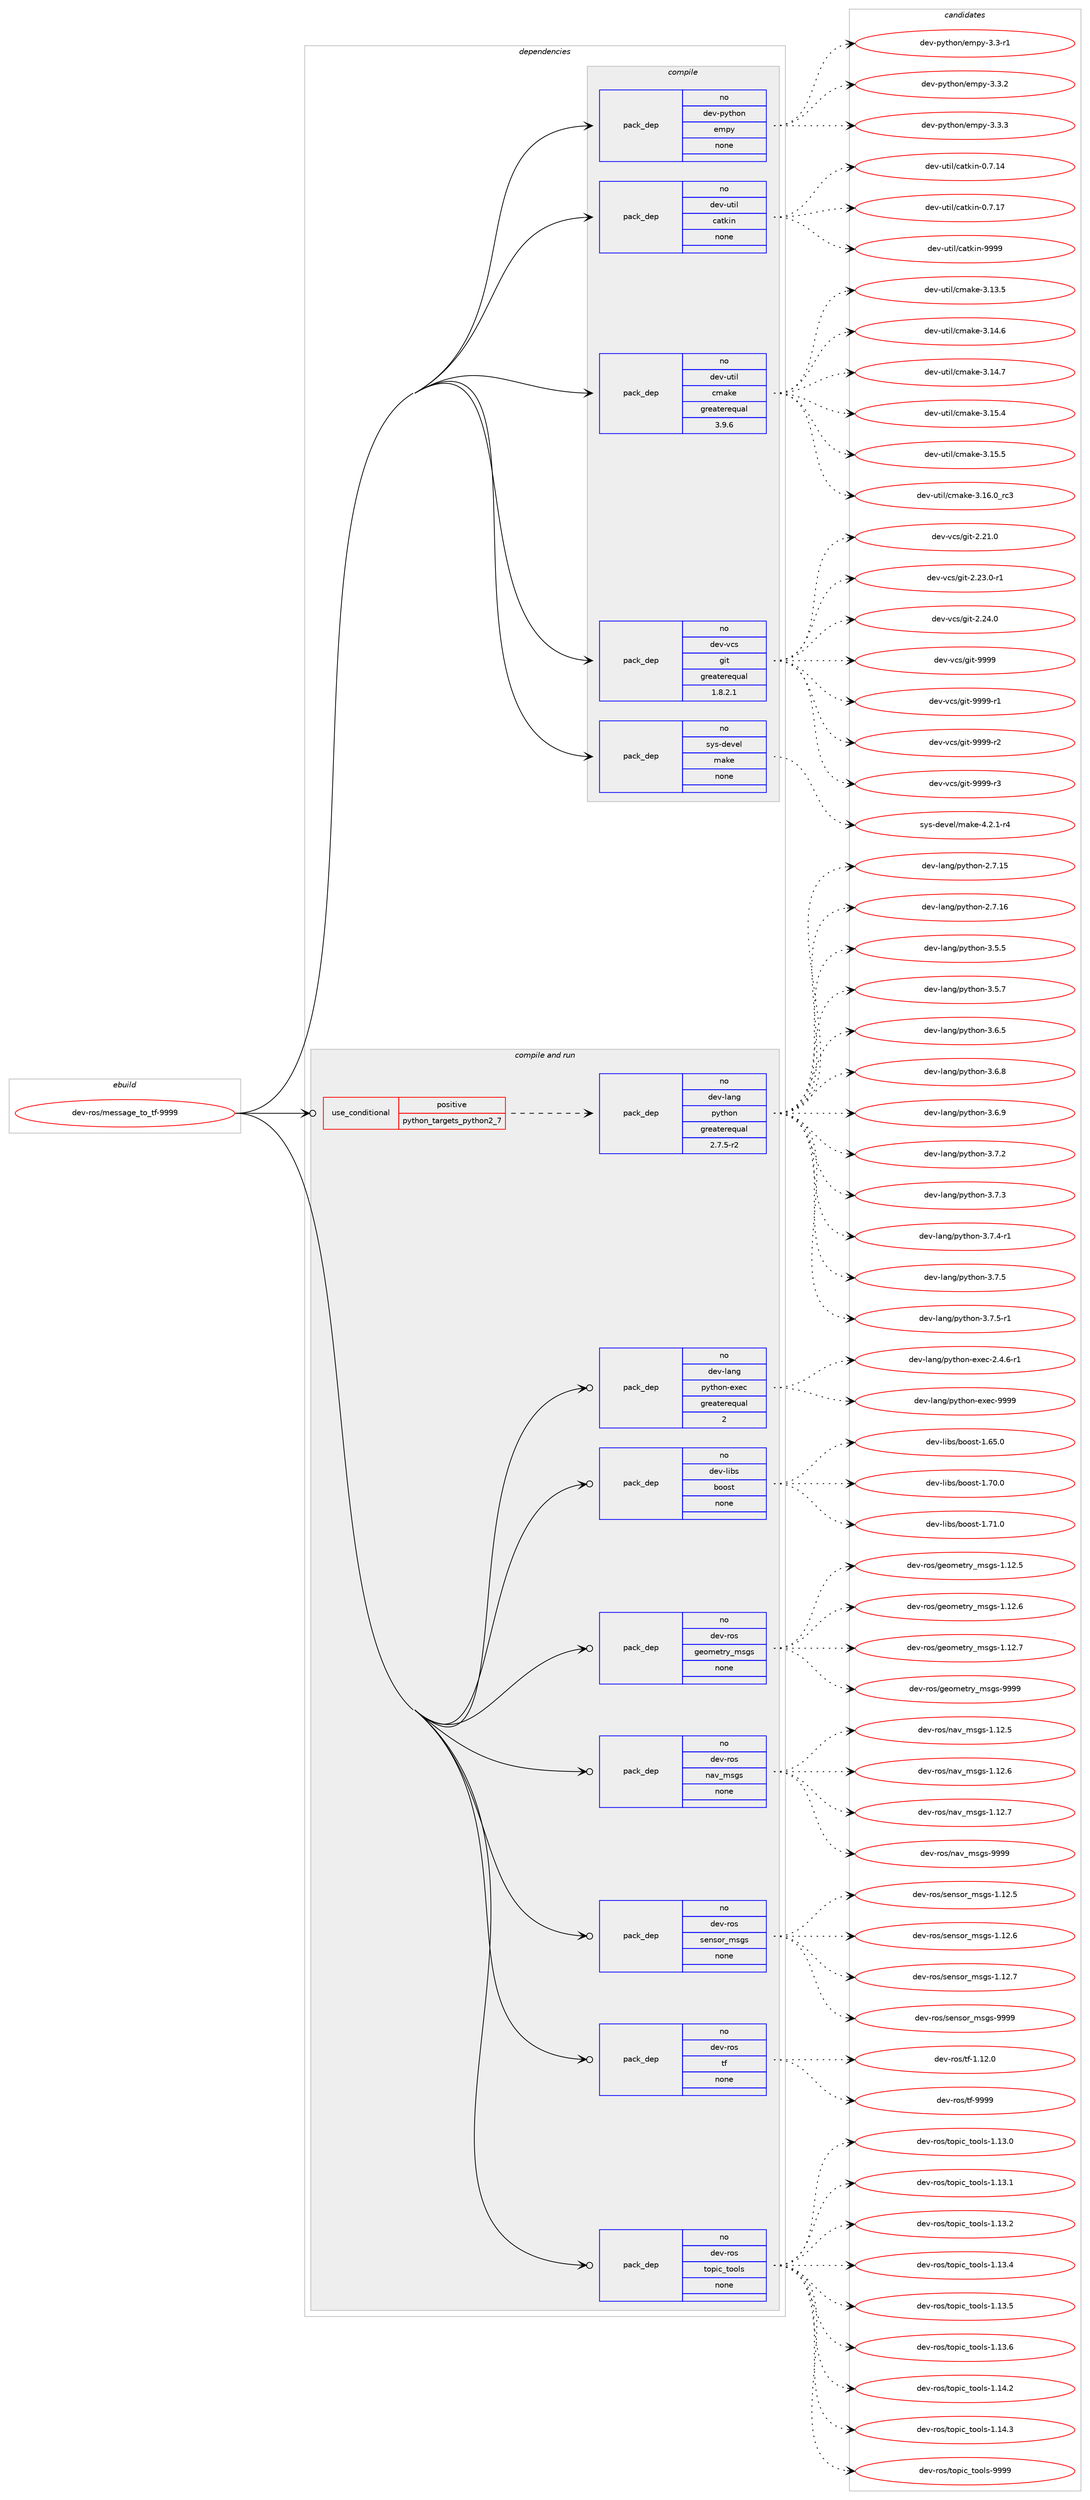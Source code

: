 digraph prolog {

# *************
# Graph options
# *************

newrank=true;
concentrate=true;
compound=true;
graph [rankdir=LR,fontname=Helvetica,fontsize=10,ranksep=1.5];#, ranksep=2.5, nodesep=0.2];
edge  [arrowhead=vee];
node  [fontname=Helvetica,fontsize=10];

# **********
# The ebuild
# **********

subgraph cluster_leftcol {
color=gray;
rank=same;
label=<<i>ebuild</i>>;
id [label="dev-ros/message_to_tf-9999", color=red, width=4, href="../dev-ros/message_to_tf-9999.svg"];
}

# ****************
# The dependencies
# ****************

subgraph cluster_midcol {
color=gray;
label=<<i>dependencies</i>>;
subgraph cluster_compile {
fillcolor="#eeeeee";
style=filled;
label=<<i>compile</i>>;
subgraph pack490366 {
dependency656061 [label=<<TABLE BORDER="0" CELLBORDER="1" CELLSPACING="0" CELLPADDING="4" WIDTH="220"><TR><TD ROWSPAN="6" CELLPADDING="30">pack_dep</TD></TR><TR><TD WIDTH="110">no</TD></TR><TR><TD>dev-python</TD></TR><TR><TD>empy</TD></TR><TR><TD>none</TD></TR><TR><TD></TD></TR></TABLE>>, shape=none, color=blue];
}
id:e -> dependency656061:w [weight=20,style="solid",arrowhead="vee"];
subgraph pack490367 {
dependency656062 [label=<<TABLE BORDER="0" CELLBORDER="1" CELLSPACING="0" CELLPADDING="4" WIDTH="220"><TR><TD ROWSPAN="6" CELLPADDING="30">pack_dep</TD></TR><TR><TD WIDTH="110">no</TD></TR><TR><TD>dev-util</TD></TR><TR><TD>catkin</TD></TR><TR><TD>none</TD></TR><TR><TD></TD></TR></TABLE>>, shape=none, color=blue];
}
id:e -> dependency656062:w [weight=20,style="solid",arrowhead="vee"];
subgraph pack490368 {
dependency656063 [label=<<TABLE BORDER="0" CELLBORDER="1" CELLSPACING="0" CELLPADDING="4" WIDTH="220"><TR><TD ROWSPAN="6" CELLPADDING="30">pack_dep</TD></TR><TR><TD WIDTH="110">no</TD></TR><TR><TD>dev-util</TD></TR><TR><TD>cmake</TD></TR><TR><TD>greaterequal</TD></TR><TR><TD>3.9.6</TD></TR></TABLE>>, shape=none, color=blue];
}
id:e -> dependency656063:w [weight=20,style="solid",arrowhead="vee"];
subgraph pack490369 {
dependency656064 [label=<<TABLE BORDER="0" CELLBORDER="1" CELLSPACING="0" CELLPADDING="4" WIDTH="220"><TR><TD ROWSPAN="6" CELLPADDING="30">pack_dep</TD></TR><TR><TD WIDTH="110">no</TD></TR><TR><TD>dev-vcs</TD></TR><TR><TD>git</TD></TR><TR><TD>greaterequal</TD></TR><TR><TD>1.8.2.1</TD></TR></TABLE>>, shape=none, color=blue];
}
id:e -> dependency656064:w [weight=20,style="solid",arrowhead="vee"];
subgraph pack490370 {
dependency656065 [label=<<TABLE BORDER="0" CELLBORDER="1" CELLSPACING="0" CELLPADDING="4" WIDTH="220"><TR><TD ROWSPAN="6" CELLPADDING="30">pack_dep</TD></TR><TR><TD WIDTH="110">no</TD></TR><TR><TD>sys-devel</TD></TR><TR><TD>make</TD></TR><TR><TD>none</TD></TR><TR><TD></TD></TR></TABLE>>, shape=none, color=blue];
}
id:e -> dependency656065:w [weight=20,style="solid",arrowhead="vee"];
}
subgraph cluster_compileandrun {
fillcolor="#eeeeee";
style=filled;
label=<<i>compile and run</i>>;
subgraph cond153789 {
dependency656066 [label=<<TABLE BORDER="0" CELLBORDER="1" CELLSPACING="0" CELLPADDING="4"><TR><TD ROWSPAN="3" CELLPADDING="10">use_conditional</TD></TR><TR><TD>positive</TD></TR><TR><TD>python_targets_python2_7</TD></TR></TABLE>>, shape=none, color=red];
subgraph pack490371 {
dependency656067 [label=<<TABLE BORDER="0" CELLBORDER="1" CELLSPACING="0" CELLPADDING="4" WIDTH="220"><TR><TD ROWSPAN="6" CELLPADDING="30">pack_dep</TD></TR><TR><TD WIDTH="110">no</TD></TR><TR><TD>dev-lang</TD></TR><TR><TD>python</TD></TR><TR><TD>greaterequal</TD></TR><TR><TD>2.7.5-r2</TD></TR></TABLE>>, shape=none, color=blue];
}
dependency656066:e -> dependency656067:w [weight=20,style="dashed",arrowhead="vee"];
}
id:e -> dependency656066:w [weight=20,style="solid",arrowhead="odotvee"];
subgraph pack490372 {
dependency656068 [label=<<TABLE BORDER="0" CELLBORDER="1" CELLSPACING="0" CELLPADDING="4" WIDTH="220"><TR><TD ROWSPAN="6" CELLPADDING="30">pack_dep</TD></TR><TR><TD WIDTH="110">no</TD></TR><TR><TD>dev-lang</TD></TR><TR><TD>python-exec</TD></TR><TR><TD>greaterequal</TD></TR><TR><TD>2</TD></TR></TABLE>>, shape=none, color=blue];
}
id:e -> dependency656068:w [weight=20,style="solid",arrowhead="odotvee"];
subgraph pack490373 {
dependency656069 [label=<<TABLE BORDER="0" CELLBORDER="1" CELLSPACING="0" CELLPADDING="4" WIDTH="220"><TR><TD ROWSPAN="6" CELLPADDING="30">pack_dep</TD></TR><TR><TD WIDTH="110">no</TD></TR><TR><TD>dev-libs</TD></TR><TR><TD>boost</TD></TR><TR><TD>none</TD></TR><TR><TD></TD></TR></TABLE>>, shape=none, color=blue];
}
id:e -> dependency656069:w [weight=20,style="solid",arrowhead="odotvee"];
subgraph pack490374 {
dependency656070 [label=<<TABLE BORDER="0" CELLBORDER="1" CELLSPACING="0" CELLPADDING="4" WIDTH="220"><TR><TD ROWSPAN="6" CELLPADDING="30">pack_dep</TD></TR><TR><TD WIDTH="110">no</TD></TR><TR><TD>dev-ros</TD></TR><TR><TD>geometry_msgs</TD></TR><TR><TD>none</TD></TR><TR><TD></TD></TR></TABLE>>, shape=none, color=blue];
}
id:e -> dependency656070:w [weight=20,style="solid",arrowhead="odotvee"];
subgraph pack490375 {
dependency656071 [label=<<TABLE BORDER="0" CELLBORDER="1" CELLSPACING="0" CELLPADDING="4" WIDTH="220"><TR><TD ROWSPAN="6" CELLPADDING="30">pack_dep</TD></TR><TR><TD WIDTH="110">no</TD></TR><TR><TD>dev-ros</TD></TR><TR><TD>nav_msgs</TD></TR><TR><TD>none</TD></TR><TR><TD></TD></TR></TABLE>>, shape=none, color=blue];
}
id:e -> dependency656071:w [weight=20,style="solid",arrowhead="odotvee"];
subgraph pack490376 {
dependency656072 [label=<<TABLE BORDER="0" CELLBORDER="1" CELLSPACING="0" CELLPADDING="4" WIDTH="220"><TR><TD ROWSPAN="6" CELLPADDING="30">pack_dep</TD></TR><TR><TD WIDTH="110">no</TD></TR><TR><TD>dev-ros</TD></TR><TR><TD>sensor_msgs</TD></TR><TR><TD>none</TD></TR><TR><TD></TD></TR></TABLE>>, shape=none, color=blue];
}
id:e -> dependency656072:w [weight=20,style="solid",arrowhead="odotvee"];
subgraph pack490377 {
dependency656073 [label=<<TABLE BORDER="0" CELLBORDER="1" CELLSPACING="0" CELLPADDING="4" WIDTH="220"><TR><TD ROWSPAN="6" CELLPADDING="30">pack_dep</TD></TR><TR><TD WIDTH="110">no</TD></TR><TR><TD>dev-ros</TD></TR><TR><TD>tf</TD></TR><TR><TD>none</TD></TR><TR><TD></TD></TR></TABLE>>, shape=none, color=blue];
}
id:e -> dependency656073:w [weight=20,style="solid",arrowhead="odotvee"];
subgraph pack490378 {
dependency656074 [label=<<TABLE BORDER="0" CELLBORDER="1" CELLSPACING="0" CELLPADDING="4" WIDTH="220"><TR><TD ROWSPAN="6" CELLPADDING="30">pack_dep</TD></TR><TR><TD WIDTH="110">no</TD></TR><TR><TD>dev-ros</TD></TR><TR><TD>topic_tools</TD></TR><TR><TD>none</TD></TR><TR><TD></TD></TR></TABLE>>, shape=none, color=blue];
}
id:e -> dependency656074:w [weight=20,style="solid",arrowhead="odotvee"];
}
subgraph cluster_run {
fillcolor="#eeeeee";
style=filled;
label=<<i>run</i>>;
}
}

# **************
# The candidates
# **************

subgraph cluster_choices {
rank=same;
color=gray;
label=<<i>candidates</i>>;

subgraph choice490366 {
color=black;
nodesep=1;
choice1001011184511212111610411111047101109112121455146514511449 [label="dev-python/empy-3.3-r1", color=red, width=4,href="../dev-python/empy-3.3-r1.svg"];
choice1001011184511212111610411111047101109112121455146514650 [label="dev-python/empy-3.3.2", color=red, width=4,href="../dev-python/empy-3.3.2.svg"];
choice1001011184511212111610411111047101109112121455146514651 [label="dev-python/empy-3.3.3", color=red, width=4,href="../dev-python/empy-3.3.3.svg"];
dependency656061:e -> choice1001011184511212111610411111047101109112121455146514511449:w [style=dotted,weight="100"];
dependency656061:e -> choice1001011184511212111610411111047101109112121455146514650:w [style=dotted,weight="100"];
dependency656061:e -> choice1001011184511212111610411111047101109112121455146514651:w [style=dotted,weight="100"];
}
subgraph choice490367 {
color=black;
nodesep=1;
choice1001011184511711610510847999711610710511045484655464952 [label="dev-util/catkin-0.7.14", color=red, width=4,href="../dev-util/catkin-0.7.14.svg"];
choice1001011184511711610510847999711610710511045484655464955 [label="dev-util/catkin-0.7.17", color=red, width=4,href="../dev-util/catkin-0.7.17.svg"];
choice100101118451171161051084799971161071051104557575757 [label="dev-util/catkin-9999", color=red, width=4,href="../dev-util/catkin-9999.svg"];
dependency656062:e -> choice1001011184511711610510847999711610710511045484655464952:w [style=dotted,weight="100"];
dependency656062:e -> choice1001011184511711610510847999711610710511045484655464955:w [style=dotted,weight="100"];
dependency656062:e -> choice100101118451171161051084799971161071051104557575757:w [style=dotted,weight="100"];
}
subgraph choice490368 {
color=black;
nodesep=1;
choice1001011184511711610510847991099710710145514649514653 [label="dev-util/cmake-3.13.5", color=red, width=4,href="../dev-util/cmake-3.13.5.svg"];
choice1001011184511711610510847991099710710145514649524654 [label="dev-util/cmake-3.14.6", color=red, width=4,href="../dev-util/cmake-3.14.6.svg"];
choice1001011184511711610510847991099710710145514649524655 [label="dev-util/cmake-3.14.7", color=red, width=4,href="../dev-util/cmake-3.14.7.svg"];
choice1001011184511711610510847991099710710145514649534652 [label="dev-util/cmake-3.15.4", color=red, width=4,href="../dev-util/cmake-3.15.4.svg"];
choice1001011184511711610510847991099710710145514649534653 [label="dev-util/cmake-3.15.5", color=red, width=4,href="../dev-util/cmake-3.15.5.svg"];
choice1001011184511711610510847991099710710145514649544648951149951 [label="dev-util/cmake-3.16.0_rc3", color=red, width=4,href="../dev-util/cmake-3.16.0_rc3.svg"];
dependency656063:e -> choice1001011184511711610510847991099710710145514649514653:w [style=dotted,weight="100"];
dependency656063:e -> choice1001011184511711610510847991099710710145514649524654:w [style=dotted,weight="100"];
dependency656063:e -> choice1001011184511711610510847991099710710145514649524655:w [style=dotted,weight="100"];
dependency656063:e -> choice1001011184511711610510847991099710710145514649534652:w [style=dotted,weight="100"];
dependency656063:e -> choice1001011184511711610510847991099710710145514649534653:w [style=dotted,weight="100"];
dependency656063:e -> choice1001011184511711610510847991099710710145514649544648951149951:w [style=dotted,weight="100"];
}
subgraph choice490369 {
color=black;
nodesep=1;
choice10010111845118991154710310511645504650494648 [label="dev-vcs/git-2.21.0", color=red, width=4,href="../dev-vcs/git-2.21.0.svg"];
choice100101118451189911547103105116455046505146484511449 [label="dev-vcs/git-2.23.0-r1", color=red, width=4,href="../dev-vcs/git-2.23.0-r1.svg"];
choice10010111845118991154710310511645504650524648 [label="dev-vcs/git-2.24.0", color=red, width=4,href="../dev-vcs/git-2.24.0.svg"];
choice1001011184511899115471031051164557575757 [label="dev-vcs/git-9999", color=red, width=4,href="../dev-vcs/git-9999.svg"];
choice10010111845118991154710310511645575757574511449 [label="dev-vcs/git-9999-r1", color=red, width=4,href="../dev-vcs/git-9999-r1.svg"];
choice10010111845118991154710310511645575757574511450 [label="dev-vcs/git-9999-r2", color=red, width=4,href="../dev-vcs/git-9999-r2.svg"];
choice10010111845118991154710310511645575757574511451 [label="dev-vcs/git-9999-r3", color=red, width=4,href="../dev-vcs/git-9999-r3.svg"];
dependency656064:e -> choice10010111845118991154710310511645504650494648:w [style=dotted,weight="100"];
dependency656064:e -> choice100101118451189911547103105116455046505146484511449:w [style=dotted,weight="100"];
dependency656064:e -> choice10010111845118991154710310511645504650524648:w [style=dotted,weight="100"];
dependency656064:e -> choice1001011184511899115471031051164557575757:w [style=dotted,weight="100"];
dependency656064:e -> choice10010111845118991154710310511645575757574511449:w [style=dotted,weight="100"];
dependency656064:e -> choice10010111845118991154710310511645575757574511450:w [style=dotted,weight="100"];
dependency656064:e -> choice10010111845118991154710310511645575757574511451:w [style=dotted,weight="100"];
}
subgraph choice490370 {
color=black;
nodesep=1;
choice1151211154510010111810110847109971071014552465046494511452 [label="sys-devel/make-4.2.1-r4", color=red, width=4,href="../sys-devel/make-4.2.1-r4.svg"];
dependency656065:e -> choice1151211154510010111810110847109971071014552465046494511452:w [style=dotted,weight="100"];
}
subgraph choice490371 {
color=black;
nodesep=1;
choice10010111845108971101034711212111610411111045504655464953 [label="dev-lang/python-2.7.15", color=red, width=4,href="../dev-lang/python-2.7.15.svg"];
choice10010111845108971101034711212111610411111045504655464954 [label="dev-lang/python-2.7.16", color=red, width=4,href="../dev-lang/python-2.7.16.svg"];
choice100101118451089711010347112121116104111110455146534653 [label="dev-lang/python-3.5.5", color=red, width=4,href="../dev-lang/python-3.5.5.svg"];
choice100101118451089711010347112121116104111110455146534655 [label="dev-lang/python-3.5.7", color=red, width=4,href="../dev-lang/python-3.5.7.svg"];
choice100101118451089711010347112121116104111110455146544653 [label="dev-lang/python-3.6.5", color=red, width=4,href="../dev-lang/python-3.6.5.svg"];
choice100101118451089711010347112121116104111110455146544656 [label="dev-lang/python-3.6.8", color=red, width=4,href="../dev-lang/python-3.6.8.svg"];
choice100101118451089711010347112121116104111110455146544657 [label="dev-lang/python-3.6.9", color=red, width=4,href="../dev-lang/python-3.6.9.svg"];
choice100101118451089711010347112121116104111110455146554650 [label="dev-lang/python-3.7.2", color=red, width=4,href="../dev-lang/python-3.7.2.svg"];
choice100101118451089711010347112121116104111110455146554651 [label="dev-lang/python-3.7.3", color=red, width=4,href="../dev-lang/python-3.7.3.svg"];
choice1001011184510897110103471121211161041111104551465546524511449 [label="dev-lang/python-3.7.4-r1", color=red, width=4,href="../dev-lang/python-3.7.4-r1.svg"];
choice100101118451089711010347112121116104111110455146554653 [label="dev-lang/python-3.7.5", color=red, width=4,href="../dev-lang/python-3.7.5.svg"];
choice1001011184510897110103471121211161041111104551465546534511449 [label="dev-lang/python-3.7.5-r1", color=red, width=4,href="../dev-lang/python-3.7.5-r1.svg"];
dependency656067:e -> choice10010111845108971101034711212111610411111045504655464953:w [style=dotted,weight="100"];
dependency656067:e -> choice10010111845108971101034711212111610411111045504655464954:w [style=dotted,weight="100"];
dependency656067:e -> choice100101118451089711010347112121116104111110455146534653:w [style=dotted,weight="100"];
dependency656067:e -> choice100101118451089711010347112121116104111110455146534655:w [style=dotted,weight="100"];
dependency656067:e -> choice100101118451089711010347112121116104111110455146544653:w [style=dotted,weight="100"];
dependency656067:e -> choice100101118451089711010347112121116104111110455146544656:w [style=dotted,weight="100"];
dependency656067:e -> choice100101118451089711010347112121116104111110455146544657:w [style=dotted,weight="100"];
dependency656067:e -> choice100101118451089711010347112121116104111110455146554650:w [style=dotted,weight="100"];
dependency656067:e -> choice100101118451089711010347112121116104111110455146554651:w [style=dotted,weight="100"];
dependency656067:e -> choice1001011184510897110103471121211161041111104551465546524511449:w [style=dotted,weight="100"];
dependency656067:e -> choice100101118451089711010347112121116104111110455146554653:w [style=dotted,weight="100"];
dependency656067:e -> choice1001011184510897110103471121211161041111104551465546534511449:w [style=dotted,weight="100"];
}
subgraph choice490372 {
color=black;
nodesep=1;
choice10010111845108971101034711212111610411111045101120101994550465246544511449 [label="dev-lang/python-exec-2.4.6-r1", color=red, width=4,href="../dev-lang/python-exec-2.4.6-r1.svg"];
choice10010111845108971101034711212111610411111045101120101994557575757 [label="dev-lang/python-exec-9999", color=red, width=4,href="../dev-lang/python-exec-9999.svg"];
dependency656068:e -> choice10010111845108971101034711212111610411111045101120101994550465246544511449:w [style=dotted,weight="100"];
dependency656068:e -> choice10010111845108971101034711212111610411111045101120101994557575757:w [style=dotted,weight="100"];
}
subgraph choice490373 {
color=black;
nodesep=1;
choice1001011184510810598115479811111111511645494654534648 [label="dev-libs/boost-1.65.0", color=red, width=4,href="../dev-libs/boost-1.65.0.svg"];
choice1001011184510810598115479811111111511645494655484648 [label="dev-libs/boost-1.70.0", color=red, width=4,href="../dev-libs/boost-1.70.0.svg"];
choice1001011184510810598115479811111111511645494655494648 [label="dev-libs/boost-1.71.0", color=red, width=4,href="../dev-libs/boost-1.71.0.svg"];
dependency656069:e -> choice1001011184510810598115479811111111511645494654534648:w [style=dotted,weight="100"];
dependency656069:e -> choice1001011184510810598115479811111111511645494655484648:w [style=dotted,weight="100"];
dependency656069:e -> choice1001011184510810598115479811111111511645494655494648:w [style=dotted,weight="100"];
}
subgraph choice490374 {
color=black;
nodesep=1;
choice10010111845114111115471031011111091011161141219510911510311545494649504653 [label="dev-ros/geometry_msgs-1.12.5", color=red, width=4,href="../dev-ros/geometry_msgs-1.12.5.svg"];
choice10010111845114111115471031011111091011161141219510911510311545494649504654 [label="dev-ros/geometry_msgs-1.12.6", color=red, width=4,href="../dev-ros/geometry_msgs-1.12.6.svg"];
choice10010111845114111115471031011111091011161141219510911510311545494649504655 [label="dev-ros/geometry_msgs-1.12.7", color=red, width=4,href="../dev-ros/geometry_msgs-1.12.7.svg"];
choice1001011184511411111547103101111109101116114121951091151031154557575757 [label="dev-ros/geometry_msgs-9999", color=red, width=4,href="../dev-ros/geometry_msgs-9999.svg"];
dependency656070:e -> choice10010111845114111115471031011111091011161141219510911510311545494649504653:w [style=dotted,weight="100"];
dependency656070:e -> choice10010111845114111115471031011111091011161141219510911510311545494649504654:w [style=dotted,weight="100"];
dependency656070:e -> choice10010111845114111115471031011111091011161141219510911510311545494649504655:w [style=dotted,weight="100"];
dependency656070:e -> choice1001011184511411111547103101111109101116114121951091151031154557575757:w [style=dotted,weight="100"];
}
subgraph choice490375 {
color=black;
nodesep=1;
choice1001011184511411111547110971189510911510311545494649504653 [label="dev-ros/nav_msgs-1.12.5", color=red, width=4,href="../dev-ros/nav_msgs-1.12.5.svg"];
choice1001011184511411111547110971189510911510311545494649504654 [label="dev-ros/nav_msgs-1.12.6", color=red, width=4,href="../dev-ros/nav_msgs-1.12.6.svg"];
choice1001011184511411111547110971189510911510311545494649504655 [label="dev-ros/nav_msgs-1.12.7", color=red, width=4,href="../dev-ros/nav_msgs-1.12.7.svg"];
choice100101118451141111154711097118951091151031154557575757 [label="dev-ros/nav_msgs-9999", color=red, width=4,href="../dev-ros/nav_msgs-9999.svg"];
dependency656071:e -> choice1001011184511411111547110971189510911510311545494649504653:w [style=dotted,weight="100"];
dependency656071:e -> choice1001011184511411111547110971189510911510311545494649504654:w [style=dotted,weight="100"];
dependency656071:e -> choice1001011184511411111547110971189510911510311545494649504655:w [style=dotted,weight="100"];
dependency656071:e -> choice100101118451141111154711097118951091151031154557575757:w [style=dotted,weight="100"];
}
subgraph choice490376 {
color=black;
nodesep=1;
choice10010111845114111115471151011101151111149510911510311545494649504653 [label="dev-ros/sensor_msgs-1.12.5", color=red, width=4,href="../dev-ros/sensor_msgs-1.12.5.svg"];
choice10010111845114111115471151011101151111149510911510311545494649504654 [label="dev-ros/sensor_msgs-1.12.6", color=red, width=4,href="../dev-ros/sensor_msgs-1.12.6.svg"];
choice10010111845114111115471151011101151111149510911510311545494649504655 [label="dev-ros/sensor_msgs-1.12.7", color=red, width=4,href="../dev-ros/sensor_msgs-1.12.7.svg"];
choice1001011184511411111547115101110115111114951091151031154557575757 [label="dev-ros/sensor_msgs-9999", color=red, width=4,href="../dev-ros/sensor_msgs-9999.svg"];
dependency656072:e -> choice10010111845114111115471151011101151111149510911510311545494649504653:w [style=dotted,weight="100"];
dependency656072:e -> choice10010111845114111115471151011101151111149510911510311545494649504654:w [style=dotted,weight="100"];
dependency656072:e -> choice10010111845114111115471151011101151111149510911510311545494649504655:w [style=dotted,weight="100"];
dependency656072:e -> choice1001011184511411111547115101110115111114951091151031154557575757:w [style=dotted,weight="100"];
}
subgraph choice490377 {
color=black;
nodesep=1;
choice100101118451141111154711610245494649504648 [label="dev-ros/tf-1.12.0", color=red, width=4,href="../dev-ros/tf-1.12.0.svg"];
choice10010111845114111115471161024557575757 [label="dev-ros/tf-9999", color=red, width=4,href="../dev-ros/tf-9999.svg"];
dependency656073:e -> choice100101118451141111154711610245494649504648:w [style=dotted,weight="100"];
dependency656073:e -> choice10010111845114111115471161024557575757:w [style=dotted,weight="100"];
}
subgraph choice490378 {
color=black;
nodesep=1;
choice1001011184511411111547116111112105999511611111110811545494649514648 [label="dev-ros/topic_tools-1.13.0", color=red, width=4,href="../dev-ros/topic_tools-1.13.0.svg"];
choice1001011184511411111547116111112105999511611111110811545494649514649 [label="dev-ros/topic_tools-1.13.1", color=red, width=4,href="../dev-ros/topic_tools-1.13.1.svg"];
choice1001011184511411111547116111112105999511611111110811545494649514650 [label="dev-ros/topic_tools-1.13.2", color=red, width=4,href="../dev-ros/topic_tools-1.13.2.svg"];
choice1001011184511411111547116111112105999511611111110811545494649514652 [label="dev-ros/topic_tools-1.13.4", color=red, width=4,href="../dev-ros/topic_tools-1.13.4.svg"];
choice1001011184511411111547116111112105999511611111110811545494649514653 [label="dev-ros/topic_tools-1.13.5", color=red, width=4,href="../dev-ros/topic_tools-1.13.5.svg"];
choice1001011184511411111547116111112105999511611111110811545494649514654 [label="dev-ros/topic_tools-1.13.6", color=red, width=4,href="../dev-ros/topic_tools-1.13.6.svg"];
choice1001011184511411111547116111112105999511611111110811545494649524650 [label="dev-ros/topic_tools-1.14.2", color=red, width=4,href="../dev-ros/topic_tools-1.14.2.svg"];
choice1001011184511411111547116111112105999511611111110811545494649524651 [label="dev-ros/topic_tools-1.14.3", color=red, width=4,href="../dev-ros/topic_tools-1.14.3.svg"];
choice100101118451141111154711611111210599951161111111081154557575757 [label="dev-ros/topic_tools-9999", color=red, width=4,href="../dev-ros/topic_tools-9999.svg"];
dependency656074:e -> choice1001011184511411111547116111112105999511611111110811545494649514648:w [style=dotted,weight="100"];
dependency656074:e -> choice1001011184511411111547116111112105999511611111110811545494649514649:w [style=dotted,weight="100"];
dependency656074:e -> choice1001011184511411111547116111112105999511611111110811545494649514650:w [style=dotted,weight="100"];
dependency656074:e -> choice1001011184511411111547116111112105999511611111110811545494649514652:w [style=dotted,weight="100"];
dependency656074:e -> choice1001011184511411111547116111112105999511611111110811545494649514653:w [style=dotted,weight="100"];
dependency656074:e -> choice1001011184511411111547116111112105999511611111110811545494649514654:w [style=dotted,weight="100"];
dependency656074:e -> choice1001011184511411111547116111112105999511611111110811545494649524650:w [style=dotted,weight="100"];
dependency656074:e -> choice1001011184511411111547116111112105999511611111110811545494649524651:w [style=dotted,weight="100"];
dependency656074:e -> choice100101118451141111154711611111210599951161111111081154557575757:w [style=dotted,weight="100"];
}
}

}
